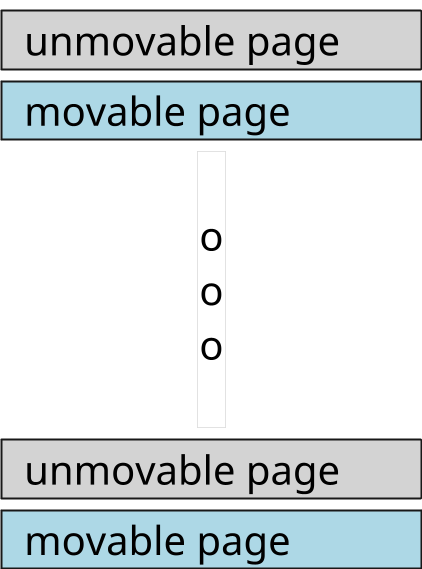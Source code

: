 @startuml

skinparam ComponentStyle rectangle
scale 1/5

skinparam Component {
    FontSize 200
    BorderThickness 10
    BackgroundColor transparent
}


skinparam Package {
    FontSize 0
    BorderThickness 0
    BackgroundColor transparent
}


skinparam Rectangle {
    FontSize 200
    BorderThickness 0
    BackgroundColor transparent
}

' component:
component "  unmovable page\t" as c0 #LightGrey
component "  movable page\t\t" as c1 #LightBlue
rectangle "\no\no\no\n" as c2 #transparent
component "  unmovable page\t" as c3 #LightGrey
component "  movable page\t\t" as c4 #LightBlue
' layout:
c0-down[hidden]-c1
c1-down[hidden]-c2
c2-down[hidden]-c3
c3-down[hidden]-c4

@enduml
